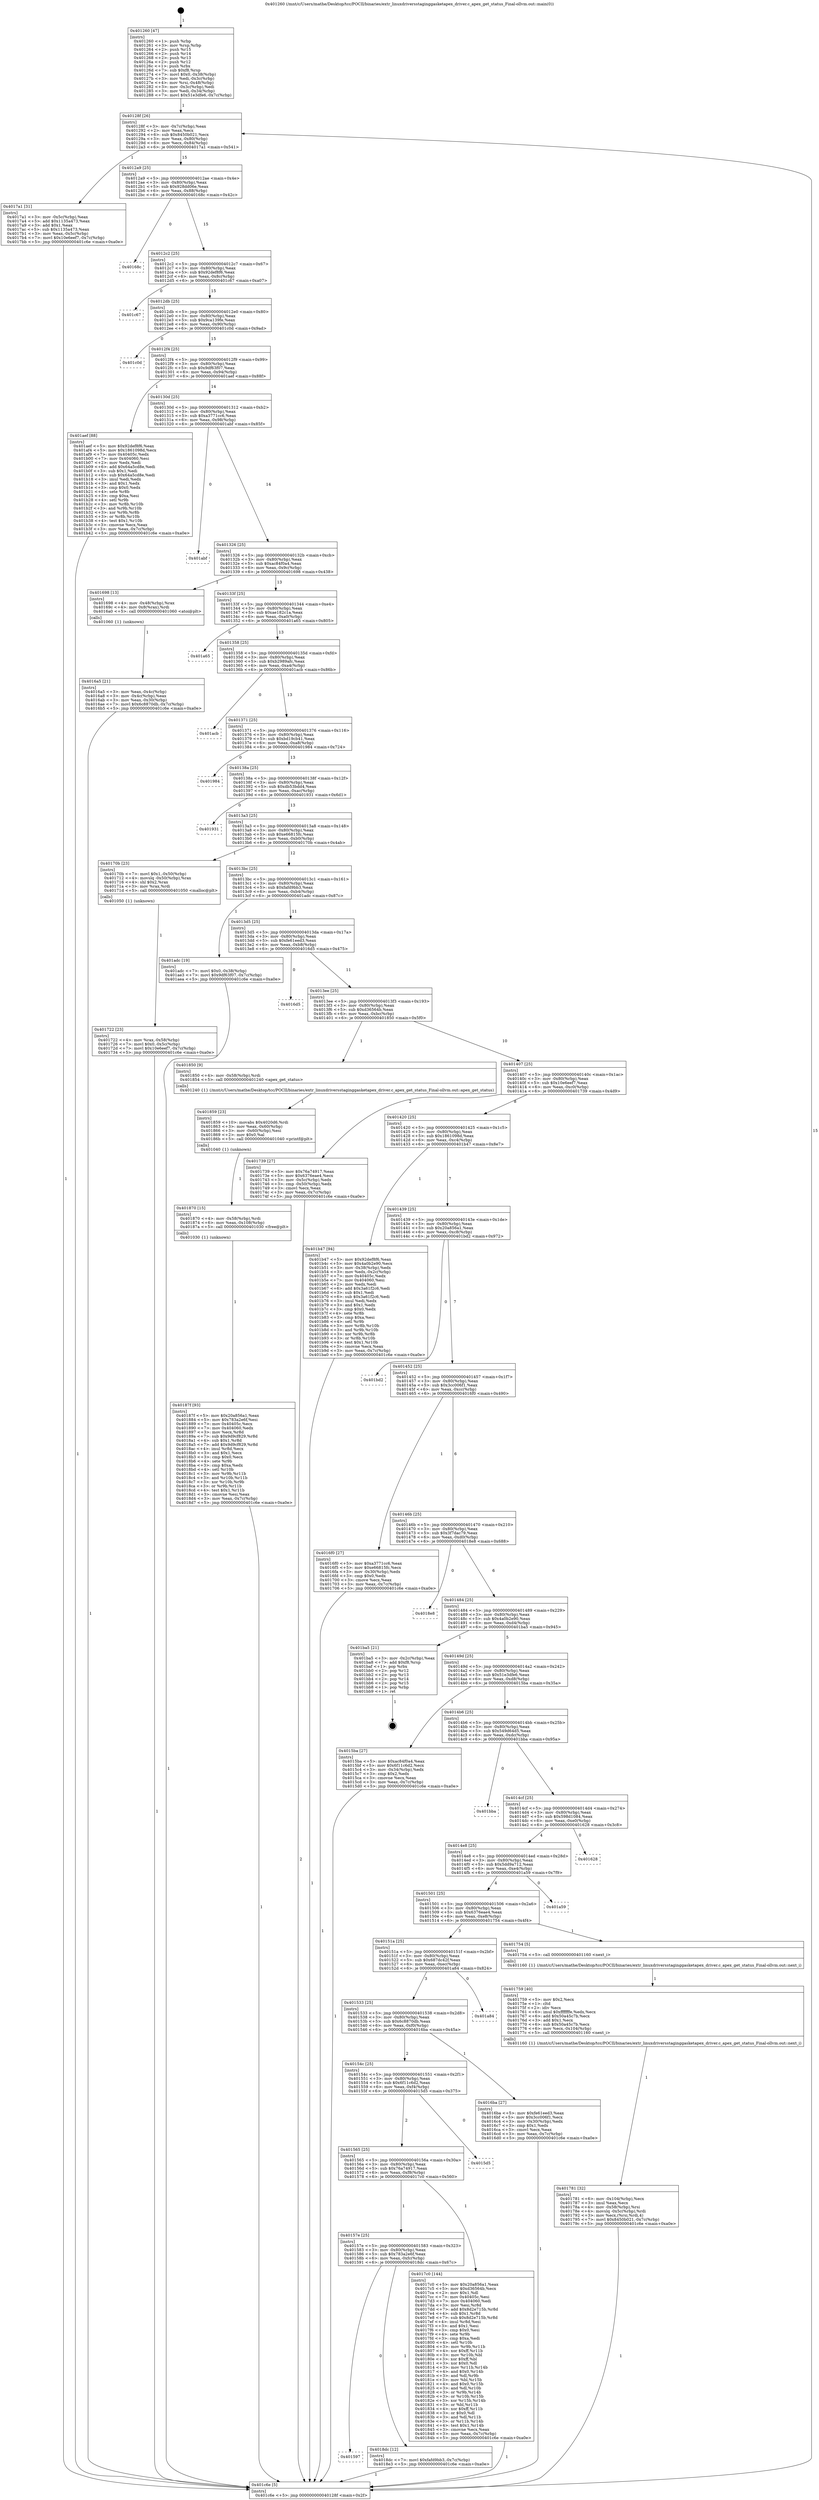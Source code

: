 digraph "0x401260" {
  label = "0x401260 (/mnt/c/Users/mathe/Desktop/tcc/POCII/binaries/extr_linuxdriversstaginggasketapex_driver.c_apex_get_status_Final-ollvm.out::main(0))"
  labelloc = "t"
  node[shape=record]

  Entry [label="",width=0.3,height=0.3,shape=circle,fillcolor=black,style=filled]
  "0x40128f" [label="{
     0x40128f [26]\l
     | [instrs]\l
     &nbsp;&nbsp;0x40128f \<+3\>: mov -0x7c(%rbp),%eax\l
     &nbsp;&nbsp;0x401292 \<+2\>: mov %eax,%ecx\l
     &nbsp;&nbsp;0x401294 \<+6\>: sub $0x8450b021,%ecx\l
     &nbsp;&nbsp;0x40129a \<+3\>: mov %eax,-0x80(%rbp)\l
     &nbsp;&nbsp;0x40129d \<+6\>: mov %ecx,-0x84(%rbp)\l
     &nbsp;&nbsp;0x4012a3 \<+6\>: je 00000000004017a1 \<main+0x541\>\l
  }"]
  "0x4017a1" [label="{
     0x4017a1 [31]\l
     | [instrs]\l
     &nbsp;&nbsp;0x4017a1 \<+3\>: mov -0x5c(%rbp),%eax\l
     &nbsp;&nbsp;0x4017a4 \<+5\>: add $0x1135a473,%eax\l
     &nbsp;&nbsp;0x4017a9 \<+3\>: add $0x1,%eax\l
     &nbsp;&nbsp;0x4017ac \<+5\>: sub $0x1135a473,%eax\l
     &nbsp;&nbsp;0x4017b1 \<+3\>: mov %eax,-0x5c(%rbp)\l
     &nbsp;&nbsp;0x4017b4 \<+7\>: movl $0x10e6eef7,-0x7c(%rbp)\l
     &nbsp;&nbsp;0x4017bb \<+5\>: jmp 0000000000401c6e \<main+0xa0e\>\l
  }"]
  "0x4012a9" [label="{
     0x4012a9 [25]\l
     | [instrs]\l
     &nbsp;&nbsp;0x4012a9 \<+5\>: jmp 00000000004012ae \<main+0x4e\>\l
     &nbsp;&nbsp;0x4012ae \<+3\>: mov -0x80(%rbp),%eax\l
     &nbsp;&nbsp;0x4012b1 \<+5\>: sub $0x928dd06e,%eax\l
     &nbsp;&nbsp;0x4012b6 \<+6\>: mov %eax,-0x88(%rbp)\l
     &nbsp;&nbsp;0x4012bc \<+6\>: je 000000000040168c \<main+0x42c\>\l
  }"]
  Exit [label="",width=0.3,height=0.3,shape=circle,fillcolor=black,style=filled,peripheries=2]
  "0x40168c" [label="{
     0x40168c\l
  }", style=dashed]
  "0x4012c2" [label="{
     0x4012c2 [25]\l
     | [instrs]\l
     &nbsp;&nbsp;0x4012c2 \<+5\>: jmp 00000000004012c7 \<main+0x67\>\l
     &nbsp;&nbsp;0x4012c7 \<+3\>: mov -0x80(%rbp),%eax\l
     &nbsp;&nbsp;0x4012ca \<+5\>: sub $0x92def8f6,%eax\l
     &nbsp;&nbsp;0x4012cf \<+6\>: mov %eax,-0x8c(%rbp)\l
     &nbsp;&nbsp;0x4012d5 \<+6\>: je 0000000000401c67 \<main+0xa07\>\l
  }"]
  "0x401597" [label="{
     0x401597\l
  }", style=dashed]
  "0x401c67" [label="{
     0x401c67\l
  }", style=dashed]
  "0x4012db" [label="{
     0x4012db [25]\l
     | [instrs]\l
     &nbsp;&nbsp;0x4012db \<+5\>: jmp 00000000004012e0 \<main+0x80\>\l
     &nbsp;&nbsp;0x4012e0 \<+3\>: mov -0x80(%rbp),%eax\l
     &nbsp;&nbsp;0x4012e3 \<+5\>: sub $0x9ca139fe,%eax\l
     &nbsp;&nbsp;0x4012e8 \<+6\>: mov %eax,-0x90(%rbp)\l
     &nbsp;&nbsp;0x4012ee \<+6\>: je 0000000000401c0d \<main+0x9ad\>\l
  }"]
  "0x4018dc" [label="{
     0x4018dc [12]\l
     | [instrs]\l
     &nbsp;&nbsp;0x4018dc \<+7\>: movl $0xfafd9bb3,-0x7c(%rbp)\l
     &nbsp;&nbsp;0x4018e3 \<+5\>: jmp 0000000000401c6e \<main+0xa0e\>\l
  }"]
  "0x401c0d" [label="{
     0x401c0d\l
  }", style=dashed]
  "0x4012f4" [label="{
     0x4012f4 [25]\l
     | [instrs]\l
     &nbsp;&nbsp;0x4012f4 \<+5\>: jmp 00000000004012f9 \<main+0x99\>\l
     &nbsp;&nbsp;0x4012f9 \<+3\>: mov -0x80(%rbp),%eax\l
     &nbsp;&nbsp;0x4012fc \<+5\>: sub $0x9df63f07,%eax\l
     &nbsp;&nbsp;0x401301 \<+6\>: mov %eax,-0x94(%rbp)\l
     &nbsp;&nbsp;0x401307 \<+6\>: je 0000000000401aef \<main+0x88f\>\l
  }"]
  "0x40187f" [label="{
     0x40187f [93]\l
     | [instrs]\l
     &nbsp;&nbsp;0x40187f \<+5\>: mov $0x20a856a1,%eax\l
     &nbsp;&nbsp;0x401884 \<+5\>: mov $0x783a2e6f,%esi\l
     &nbsp;&nbsp;0x401889 \<+7\>: mov 0x40405c,%ecx\l
     &nbsp;&nbsp;0x401890 \<+7\>: mov 0x404060,%edx\l
     &nbsp;&nbsp;0x401897 \<+3\>: mov %ecx,%r8d\l
     &nbsp;&nbsp;0x40189a \<+7\>: sub $0x9d9cf829,%r8d\l
     &nbsp;&nbsp;0x4018a1 \<+4\>: sub $0x1,%r8d\l
     &nbsp;&nbsp;0x4018a5 \<+7\>: add $0x9d9cf829,%r8d\l
     &nbsp;&nbsp;0x4018ac \<+4\>: imul %r8d,%ecx\l
     &nbsp;&nbsp;0x4018b0 \<+3\>: and $0x1,%ecx\l
     &nbsp;&nbsp;0x4018b3 \<+3\>: cmp $0x0,%ecx\l
     &nbsp;&nbsp;0x4018b6 \<+4\>: sete %r9b\l
     &nbsp;&nbsp;0x4018ba \<+3\>: cmp $0xa,%edx\l
     &nbsp;&nbsp;0x4018bd \<+4\>: setl %r10b\l
     &nbsp;&nbsp;0x4018c1 \<+3\>: mov %r9b,%r11b\l
     &nbsp;&nbsp;0x4018c4 \<+3\>: and %r10b,%r11b\l
     &nbsp;&nbsp;0x4018c7 \<+3\>: xor %r10b,%r9b\l
     &nbsp;&nbsp;0x4018ca \<+3\>: or %r9b,%r11b\l
     &nbsp;&nbsp;0x4018cd \<+4\>: test $0x1,%r11b\l
     &nbsp;&nbsp;0x4018d1 \<+3\>: cmovne %esi,%eax\l
     &nbsp;&nbsp;0x4018d4 \<+3\>: mov %eax,-0x7c(%rbp)\l
     &nbsp;&nbsp;0x4018d7 \<+5\>: jmp 0000000000401c6e \<main+0xa0e\>\l
  }"]
  "0x401aef" [label="{
     0x401aef [88]\l
     | [instrs]\l
     &nbsp;&nbsp;0x401aef \<+5\>: mov $0x92def8f6,%eax\l
     &nbsp;&nbsp;0x401af4 \<+5\>: mov $0x1861098d,%ecx\l
     &nbsp;&nbsp;0x401af9 \<+7\>: mov 0x40405c,%edx\l
     &nbsp;&nbsp;0x401b00 \<+7\>: mov 0x404060,%esi\l
     &nbsp;&nbsp;0x401b07 \<+2\>: mov %edx,%edi\l
     &nbsp;&nbsp;0x401b09 \<+6\>: add $0x64a5cd8e,%edi\l
     &nbsp;&nbsp;0x401b0f \<+3\>: sub $0x1,%edi\l
     &nbsp;&nbsp;0x401b12 \<+6\>: sub $0x64a5cd8e,%edi\l
     &nbsp;&nbsp;0x401b18 \<+3\>: imul %edi,%edx\l
     &nbsp;&nbsp;0x401b1b \<+3\>: and $0x1,%edx\l
     &nbsp;&nbsp;0x401b1e \<+3\>: cmp $0x0,%edx\l
     &nbsp;&nbsp;0x401b21 \<+4\>: sete %r8b\l
     &nbsp;&nbsp;0x401b25 \<+3\>: cmp $0xa,%esi\l
     &nbsp;&nbsp;0x401b28 \<+4\>: setl %r9b\l
     &nbsp;&nbsp;0x401b2c \<+3\>: mov %r8b,%r10b\l
     &nbsp;&nbsp;0x401b2f \<+3\>: and %r9b,%r10b\l
     &nbsp;&nbsp;0x401b32 \<+3\>: xor %r9b,%r8b\l
     &nbsp;&nbsp;0x401b35 \<+3\>: or %r8b,%r10b\l
     &nbsp;&nbsp;0x401b38 \<+4\>: test $0x1,%r10b\l
     &nbsp;&nbsp;0x401b3c \<+3\>: cmovne %ecx,%eax\l
     &nbsp;&nbsp;0x401b3f \<+3\>: mov %eax,-0x7c(%rbp)\l
     &nbsp;&nbsp;0x401b42 \<+5\>: jmp 0000000000401c6e \<main+0xa0e\>\l
  }"]
  "0x40130d" [label="{
     0x40130d [25]\l
     | [instrs]\l
     &nbsp;&nbsp;0x40130d \<+5\>: jmp 0000000000401312 \<main+0xb2\>\l
     &nbsp;&nbsp;0x401312 \<+3\>: mov -0x80(%rbp),%eax\l
     &nbsp;&nbsp;0x401315 \<+5\>: sub $0xa3771cc6,%eax\l
     &nbsp;&nbsp;0x40131a \<+6\>: mov %eax,-0x98(%rbp)\l
     &nbsp;&nbsp;0x401320 \<+6\>: je 0000000000401abf \<main+0x85f\>\l
  }"]
  "0x401870" [label="{
     0x401870 [15]\l
     | [instrs]\l
     &nbsp;&nbsp;0x401870 \<+4\>: mov -0x58(%rbp),%rdi\l
     &nbsp;&nbsp;0x401874 \<+6\>: mov %eax,-0x108(%rbp)\l
     &nbsp;&nbsp;0x40187a \<+5\>: call 0000000000401030 \<free@plt\>\l
     | [calls]\l
     &nbsp;&nbsp;0x401030 \{1\} (unknown)\l
  }"]
  "0x401abf" [label="{
     0x401abf\l
  }", style=dashed]
  "0x401326" [label="{
     0x401326 [25]\l
     | [instrs]\l
     &nbsp;&nbsp;0x401326 \<+5\>: jmp 000000000040132b \<main+0xcb\>\l
     &nbsp;&nbsp;0x40132b \<+3\>: mov -0x80(%rbp),%eax\l
     &nbsp;&nbsp;0x40132e \<+5\>: sub $0xac84f0a4,%eax\l
     &nbsp;&nbsp;0x401333 \<+6\>: mov %eax,-0x9c(%rbp)\l
     &nbsp;&nbsp;0x401339 \<+6\>: je 0000000000401698 \<main+0x438\>\l
  }"]
  "0x401859" [label="{
     0x401859 [23]\l
     | [instrs]\l
     &nbsp;&nbsp;0x401859 \<+10\>: movabs $0x4020d6,%rdi\l
     &nbsp;&nbsp;0x401863 \<+3\>: mov %eax,-0x60(%rbp)\l
     &nbsp;&nbsp;0x401866 \<+3\>: mov -0x60(%rbp),%esi\l
     &nbsp;&nbsp;0x401869 \<+2\>: mov $0x0,%al\l
     &nbsp;&nbsp;0x40186b \<+5\>: call 0000000000401040 \<printf@plt\>\l
     | [calls]\l
     &nbsp;&nbsp;0x401040 \{1\} (unknown)\l
  }"]
  "0x401698" [label="{
     0x401698 [13]\l
     | [instrs]\l
     &nbsp;&nbsp;0x401698 \<+4\>: mov -0x48(%rbp),%rax\l
     &nbsp;&nbsp;0x40169c \<+4\>: mov 0x8(%rax),%rdi\l
     &nbsp;&nbsp;0x4016a0 \<+5\>: call 0000000000401060 \<atoi@plt\>\l
     | [calls]\l
     &nbsp;&nbsp;0x401060 \{1\} (unknown)\l
  }"]
  "0x40133f" [label="{
     0x40133f [25]\l
     | [instrs]\l
     &nbsp;&nbsp;0x40133f \<+5\>: jmp 0000000000401344 \<main+0xe4\>\l
     &nbsp;&nbsp;0x401344 \<+3\>: mov -0x80(%rbp),%eax\l
     &nbsp;&nbsp;0x401347 \<+5\>: sub $0xae182c1a,%eax\l
     &nbsp;&nbsp;0x40134c \<+6\>: mov %eax,-0xa0(%rbp)\l
     &nbsp;&nbsp;0x401352 \<+6\>: je 0000000000401a65 \<main+0x805\>\l
  }"]
  "0x40157e" [label="{
     0x40157e [25]\l
     | [instrs]\l
     &nbsp;&nbsp;0x40157e \<+5\>: jmp 0000000000401583 \<main+0x323\>\l
     &nbsp;&nbsp;0x401583 \<+3\>: mov -0x80(%rbp),%eax\l
     &nbsp;&nbsp;0x401586 \<+5\>: sub $0x783a2e6f,%eax\l
     &nbsp;&nbsp;0x40158b \<+6\>: mov %eax,-0xfc(%rbp)\l
     &nbsp;&nbsp;0x401591 \<+6\>: je 00000000004018dc \<main+0x67c\>\l
  }"]
  "0x401a65" [label="{
     0x401a65\l
  }", style=dashed]
  "0x401358" [label="{
     0x401358 [25]\l
     | [instrs]\l
     &nbsp;&nbsp;0x401358 \<+5\>: jmp 000000000040135d \<main+0xfd\>\l
     &nbsp;&nbsp;0x40135d \<+3\>: mov -0x80(%rbp),%eax\l
     &nbsp;&nbsp;0x401360 \<+5\>: sub $0xb2989afc,%eax\l
     &nbsp;&nbsp;0x401365 \<+6\>: mov %eax,-0xa4(%rbp)\l
     &nbsp;&nbsp;0x40136b \<+6\>: je 0000000000401acb \<main+0x86b\>\l
  }"]
  "0x4017c0" [label="{
     0x4017c0 [144]\l
     | [instrs]\l
     &nbsp;&nbsp;0x4017c0 \<+5\>: mov $0x20a856a1,%eax\l
     &nbsp;&nbsp;0x4017c5 \<+5\>: mov $0xd36564b,%ecx\l
     &nbsp;&nbsp;0x4017ca \<+2\>: mov $0x1,%dl\l
     &nbsp;&nbsp;0x4017cc \<+7\>: mov 0x40405c,%esi\l
     &nbsp;&nbsp;0x4017d3 \<+7\>: mov 0x404060,%edi\l
     &nbsp;&nbsp;0x4017da \<+3\>: mov %esi,%r8d\l
     &nbsp;&nbsp;0x4017dd \<+7\>: add $0x8d2e715b,%r8d\l
     &nbsp;&nbsp;0x4017e4 \<+4\>: sub $0x1,%r8d\l
     &nbsp;&nbsp;0x4017e8 \<+7\>: sub $0x8d2e715b,%r8d\l
     &nbsp;&nbsp;0x4017ef \<+4\>: imul %r8d,%esi\l
     &nbsp;&nbsp;0x4017f3 \<+3\>: and $0x1,%esi\l
     &nbsp;&nbsp;0x4017f6 \<+3\>: cmp $0x0,%esi\l
     &nbsp;&nbsp;0x4017f9 \<+4\>: sete %r9b\l
     &nbsp;&nbsp;0x4017fd \<+3\>: cmp $0xa,%edi\l
     &nbsp;&nbsp;0x401800 \<+4\>: setl %r10b\l
     &nbsp;&nbsp;0x401804 \<+3\>: mov %r9b,%r11b\l
     &nbsp;&nbsp;0x401807 \<+4\>: xor $0xff,%r11b\l
     &nbsp;&nbsp;0x40180b \<+3\>: mov %r10b,%bl\l
     &nbsp;&nbsp;0x40180e \<+3\>: xor $0xff,%bl\l
     &nbsp;&nbsp;0x401811 \<+3\>: xor $0x0,%dl\l
     &nbsp;&nbsp;0x401814 \<+3\>: mov %r11b,%r14b\l
     &nbsp;&nbsp;0x401817 \<+4\>: and $0x0,%r14b\l
     &nbsp;&nbsp;0x40181b \<+3\>: and %dl,%r9b\l
     &nbsp;&nbsp;0x40181e \<+3\>: mov %bl,%r15b\l
     &nbsp;&nbsp;0x401821 \<+4\>: and $0x0,%r15b\l
     &nbsp;&nbsp;0x401825 \<+3\>: and %dl,%r10b\l
     &nbsp;&nbsp;0x401828 \<+3\>: or %r9b,%r14b\l
     &nbsp;&nbsp;0x40182b \<+3\>: or %r10b,%r15b\l
     &nbsp;&nbsp;0x40182e \<+3\>: xor %r15b,%r14b\l
     &nbsp;&nbsp;0x401831 \<+3\>: or %bl,%r11b\l
     &nbsp;&nbsp;0x401834 \<+4\>: xor $0xff,%r11b\l
     &nbsp;&nbsp;0x401838 \<+3\>: or $0x0,%dl\l
     &nbsp;&nbsp;0x40183b \<+3\>: and %dl,%r11b\l
     &nbsp;&nbsp;0x40183e \<+3\>: or %r11b,%r14b\l
     &nbsp;&nbsp;0x401841 \<+4\>: test $0x1,%r14b\l
     &nbsp;&nbsp;0x401845 \<+3\>: cmovne %ecx,%eax\l
     &nbsp;&nbsp;0x401848 \<+3\>: mov %eax,-0x7c(%rbp)\l
     &nbsp;&nbsp;0x40184b \<+5\>: jmp 0000000000401c6e \<main+0xa0e\>\l
  }"]
  "0x401acb" [label="{
     0x401acb\l
  }", style=dashed]
  "0x401371" [label="{
     0x401371 [25]\l
     | [instrs]\l
     &nbsp;&nbsp;0x401371 \<+5\>: jmp 0000000000401376 \<main+0x116\>\l
     &nbsp;&nbsp;0x401376 \<+3\>: mov -0x80(%rbp),%eax\l
     &nbsp;&nbsp;0x401379 \<+5\>: sub $0xbd19cb41,%eax\l
     &nbsp;&nbsp;0x40137e \<+6\>: mov %eax,-0xa8(%rbp)\l
     &nbsp;&nbsp;0x401384 \<+6\>: je 0000000000401984 \<main+0x724\>\l
  }"]
  "0x401565" [label="{
     0x401565 [25]\l
     | [instrs]\l
     &nbsp;&nbsp;0x401565 \<+5\>: jmp 000000000040156a \<main+0x30a\>\l
     &nbsp;&nbsp;0x40156a \<+3\>: mov -0x80(%rbp),%eax\l
     &nbsp;&nbsp;0x40156d \<+5\>: sub $0x76a74917,%eax\l
     &nbsp;&nbsp;0x401572 \<+6\>: mov %eax,-0xf8(%rbp)\l
     &nbsp;&nbsp;0x401578 \<+6\>: je 00000000004017c0 \<main+0x560\>\l
  }"]
  "0x401984" [label="{
     0x401984\l
  }", style=dashed]
  "0x40138a" [label="{
     0x40138a [25]\l
     | [instrs]\l
     &nbsp;&nbsp;0x40138a \<+5\>: jmp 000000000040138f \<main+0x12f\>\l
     &nbsp;&nbsp;0x40138f \<+3\>: mov -0x80(%rbp),%eax\l
     &nbsp;&nbsp;0x401392 \<+5\>: sub $0xdb53bdd4,%eax\l
     &nbsp;&nbsp;0x401397 \<+6\>: mov %eax,-0xac(%rbp)\l
     &nbsp;&nbsp;0x40139d \<+6\>: je 0000000000401931 \<main+0x6d1\>\l
  }"]
  "0x4015d5" [label="{
     0x4015d5\l
  }", style=dashed]
  "0x401931" [label="{
     0x401931\l
  }", style=dashed]
  "0x4013a3" [label="{
     0x4013a3 [25]\l
     | [instrs]\l
     &nbsp;&nbsp;0x4013a3 \<+5\>: jmp 00000000004013a8 \<main+0x148\>\l
     &nbsp;&nbsp;0x4013a8 \<+3\>: mov -0x80(%rbp),%eax\l
     &nbsp;&nbsp;0x4013ab \<+5\>: sub $0xe66815fc,%eax\l
     &nbsp;&nbsp;0x4013b0 \<+6\>: mov %eax,-0xb0(%rbp)\l
     &nbsp;&nbsp;0x4013b6 \<+6\>: je 000000000040170b \<main+0x4ab\>\l
  }"]
  "0x401781" [label="{
     0x401781 [32]\l
     | [instrs]\l
     &nbsp;&nbsp;0x401781 \<+6\>: mov -0x104(%rbp),%ecx\l
     &nbsp;&nbsp;0x401787 \<+3\>: imul %eax,%ecx\l
     &nbsp;&nbsp;0x40178a \<+4\>: mov -0x58(%rbp),%rsi\l
     &nbsp;&nbsp;0x40178e \<+4\>: movslq -0x5c(%rbp),%rdi\l
     &nbsp;&nbsp;0x401792 \<+3\>: mov %ecx,(%rsi,%rdi,4)\l
     &nbsp;&nbsp;0x401795 \<+7\>: movl $0x8450b021,-0x7c(%rbp)\l
     &nbsp;&nbsp;0x40179c \<+5\>: jmp 0000000000401c6e \<main+0xa0e\>\l
  }"]
  "0x40170b" [label="{
     0x40170b [23]\l
     | [instrs]\l
     &nbsp;&nbsp;0x40170b \<+7\>: movl $0x1,-0x50(%rbp)\l
     &nbsp;&nbsp;0x401712 \<+4\>: movslq -0x50(%rbp),%rax\l
     &nbsp;&nbsp;0x401716 \<+4\>: shl $0x2,%rax\l
     &nbsp;&nbsp;0x40171a \<+3\>: mov %rax,%rdi\l
     &nbsp;&nbsp;0x40171d \<+5\>: call 0000000000401050 \<malloc@plt\>\l
     | [calls]\l
     &nbsp;&nbsp;0x401050 \{1\} (unknown)\l
  }"]
  "0x4013bc" [label="{
     0x4013bc [25]\l
     | [instrs]\l
     &nbsp;&nbsp;0x4013bc \<+5\>: jmp 00000000004013c1 \<main+0x161\>\l
     &nbsp;&nbsp;0x4013c1 \<+3\>: mov -0x80(%rbp),%eax\l
     &nbsp;&nbsp;0x4013c4 \<+5\>: sub $0xfafd9bb3,%eax\l
     &nbsp;&nbsp;0x4013c9 \<+6\>: mov %eax,-0xb4(%rbp)\l
     &nbsp;&nbsp;0x4013cf \<+6\>: je 0000000000401adc \<main+0x87c\>\l
  }"]
  "0x401759" [label="{
     0x401759 [40]\l
     | [instrs]\l
     &nbsp;&nbsp;0x401759 \<+5\>: mov $0x2,%ecx\l
     &nbsp;&nbsp;0x40175e \<+1\>: cltd\l
     &nbsp;&nbsp;0x40175f \<+2\>: idiv %ecx\l
     &nbsp;&nbsp;0x401761 \<+6\>: imul $0xfffffffe,%edx,%ecx\l
     &nbsp;&nbsp;0x401767 \<+6\>: add $0x50a45c7b,%ecx\l
     &nbsp;&nbsp;0x40176d \<+3\>: add $0x1,%ecx\l
     &nbsp;&nbsp;0x401770 \<+6\>: sub $0x50a45c7b,%ecx\l
     &nbsp;&nbsp;0x401776 \<+6\>: mov %ecx,-0x104(%rbp)\l
     &nbsp;&nbsp;0x40177c \<+5\>: call 0000000000401160 \<next_i\>\l
     | [calls]\l
     &nbsp;&nbsp;0x401160 \{1\} (/mnt/c/Users/mathe/Desktop/tcc/POCII/binaries/extr_linuxdriversstaginggasketapex_driver.c_apex_get_status_Final-ollvm.out::next_i)\l
  }"]
  "0x401adc" [label="{
     0x401adc [19]\l
     | [instrs]\l
     &nbsp;&nbsp;0x401adc \<+7\>: movl $0x0,-0x38(%rbp)\l
     &nbsp;&nbsp;0x401ae3 \<+7\>: movl $0x9df63f07,-0x7c(%rbp)\l
     &nbsp;&nbsp;0x401aea \<+5\>: jmp 0000000000401c6e \<main+0xa0e\>\l
  }"]
  "0x4013d5" [label="{
     0x4013d5 [25]\l
     | [instrs]\l
     &nbsp;&nbsp;0x4013d5 \<+5\>: jmp 00000000004013da \<main+0x17a\>\l
     &nbsp;&nbsp;0x4013da \<+3\>: mov -0x80(%rbp),%eax\l
     &nbsp;&nbsp;0x4013dd \<+5\>: sub $0xfe61eed3,%eax\l
     &nbsp;&nbsp;0x4013e2 \<+6\>: mov %eax,-0xb8(%rbp)\l
     &nbsp;&nbsp;0x4013e8 \<+6\>: je 00000000004016d5 \<main+0x475\>\l
  }"]
  "0x401722" [label="{
     0x401722 [23]\l
     | [instrs]\l
     &nbsp;&nbsp;0x401722 \<+4\>: mov %rax,-0x58(%rbp)\l
     &nbsp;&nbsp;0x401726 \<+7\>: movl $0x0,-0x5c(%rbp)\l
     &nbsp;&nbsp;0x40172d \<+7\>: movl $0x10e6eef7,-0x7c(%rbp)\l
     &nbsp;&nbsp;0x401734 \<+5\>: jmp 0000000000401c6e \<main+0xa0e\>\l
  }"]
  "0x4016d5" [label="{
     0x4016d5\l
  }", style=dashed]
  "0x4013ee" [label="{
     0x4013ee [25]\l
     | [instrs]\l
     &nbsp;&nbsp;0x4013ee \<+5\>: jmp 00000000004013f3 \<main+0x193\>\l
     &nbsp;&nbsp;0x4013f3 \<+3\>: mov -0x80(%rbp),%eax\l
     &nbsp;&nbsp;0x4013f6 \<+5\>: sub $0xd36564b,%eax\l
     &nbsp;&nbsp;0x4013fb \<+6\>: mov %eax,-0xbc(%rbp)\l
     &nbsp;&nbsp;0x401401 \<+6\>: je 0000000000401850 \<main+0x5f0\>\l
  }"]
  "0x40154c" [label="{
     0x40154c [25]\l
     | [instrs]\l
     &nbsp;&nbsp;0x40154c \<+5\>: jmp 0000000000401551 \<main+0x2f1\>\l
     &nbsp;&nbsp;0x401551 \<+3\>: mov -0x80(%rbp),%eax\l
     &nbsp;&nbsp;0x401554 \<+5\>: sub $0x6f11c6d2,%eax\l
     &nbsp;&nbsp;0x401559 \<+6\>: mov %eax,-0xf4(%rbp)\l
     &nbsp;&nbsp;0x40155f \<+6\>: je 00000000004015d5 \<main+0x375\>\l
  }"]
  "0x401850" [label="{
     0x401850 [9]\l
     | [instrs]\l
     &nbsp;&nbsp;0x401850 \<+4\>: mov -0x58(%rbp),%rdi\l
     &nbsp;&nbsp;0x401854 \<+5\>: call 0000000000401240 \<apex_get_status\>\l
     | [calls]\l
     &nbsp;&nbsp;0x401240 \{1\} (/mnt/c/Users/mathe/Desktop/tcc/POCII/binaries/extr_linuxdriversstaginggasketapex_driver.c_apex_get_status_Final-ollvm.out::apex_get_status)\l
  }"]
  "0x401407" [label="{
     0x401407 [25]\l
     | [instrs]\l
     &nbsp;&nbsp;0x401407 \<+5\>: jmp 000000000040140c \<main+0x1ac\>\l
     &nbsp;&nbsp;0x40140c \<+3\>: mov -0x80(%rbp),%eax\l
     &nbsp;&nbsp;0x40140f \<+5\>: sub $0x10e6eef7,%eax\l
     &nbsp;&nbsp;0x401414 \<+6\>: mov %eax,-0xc0(%rbp)\l
     &nbsp;&nbsp;0x40141a \<+6\>: je 0000000000401739 \<main+0x4d9\>\l
  }"]
  "0x4016ba" [label="{
     0x4016ba [27]\l
     | [instrs]\l
     &nbsp;&nbsp;0x4016ba \<+5\>: mov $0xfe61eed3,%eax\l
     &nbsp;&nbsp;0x4016bf \<+5\>: mov $0x3cc006f1,%ecx\l
     &nbsp;&nbsp;0x4016c4 \<+3\>: mov -0x30(%rbp),%edx\l
     &nbsp;&nbsp;0x4016c7 \<+3\>: cmp $0x1,%edx\l
     &nbsp;&nbsp;0x4016ca \<+3\>: cmovl %ecx,%eax\l
     &nbsp;&nbsp;0x4016cd \<+3\>: mov %eax,-0x7c(%rbp)\l
     &nbsp;&nbsp;0x4016d0 \<+5\>: jmp 0000000000401c6e \<main+0xa0e\>\l
  }"]
  "0x401739" [label="{
     0x401739 [27]\l
     | [instrs]\l
     &nbsp;&nbsp;0x401739 \<+5\>: mov $0x76a74917,%eax\l
     &nbsp;&nbsp;0x40173e \<+5\>: mov $0x6376eae4,%ecx\l
     &nbsp;&nbsp;0x401743 \<+3\>: mov -0x5c(%rbp),%edx\l
     &nbsp;&nbsp;0x401746 \<+3\>: cmp -0x50(%rbp),%edx\l
     &nbsp;&nbsp;0x401749 \<+3\>: cmovl %ecx,%eax\l
     &nbsp;&nbsp;0x40174c \<+3\>: mov %eax,-0x7c(%rbp)\l
     &nbsp;&nbsp;0x40174f \<+5\>: jmp 0000000000401c6e \<main+0xa0e\>\l
  }"]
  "0x401420" [label="{
     0x401420 [25]\l
     | [instrs]\l
     &nbsp;&nbsp;0x401420 \<+5\>: jmp 0000000000401425 \<main+0x1c5\>\l
     &nbsp;&nbsp;0x401425 \<+3\>: mov -0x80(%rbp),%eax\l
     &nbsp;&nbsp;0x401428 \<+5\>: sub $0x1861098d,%eax\l
     &nbsp;&nbsp;0x40142d \<+6\>: mov %eax,-0xc4(%rbp)\l
     &nbsp;&nbsp;0x401433 \<+6\>: je 0000000000401b47 \<main+0x8e7\>\l
  }"]
  "0x401533" [label="{
     0x401533 [25]\l
     | [instrs]\l
     &nbsp;&nbsp;0x401533 \<+5\>: jmp 0000000000401538 \<main+0x2d8\>\l
     &nbsp;&nbsp;0x401538 \<+3\>: mov -0x80(%rbp),%eax\l
     &nbsp;&nbsp;0x40153b \<+5\>: sub $0x6c8870db,%eax\l
     &nbsp;&nbsp;0x401540 \<+6\>: mov %eax,-0xf0(%rbp)\l
     &nbsp;&nbsp;0x401546 \<+6\>: je 00000000004016ba \<main+0x45a\>\l
  }"]
  "0x401b47" [label="{
     0x401b47 [94]\l
     | [instrs]\l
     &nbsp;&nbsp;0x401b47 \<+5\>: mov $0x92def8f6,%eax\l
     &nbsp;&nbsp;0x401b4c \<+5\>: mov $0x4a0b2e90,%ecx\l
     &nbsp;&nbsp;0x401b51 \<+3\>: mov -0x38(%rbp),%edx\l
     &nbsp;&nbsp;0x401b54 \<+3\>: mov %edx,-0x2c(%rbp)\l
     &nbsp;&nbsp;0x401b57 \<+7\>: mov 0x40405c,%edx\l
     &nbsp;&nbsp;0x401b5e \<+7\>: mov 0x404060,%esi\l
     &nbsp;&nbsp;0x401b65 \<+2\>: mov %edx,%edi\l
     &nbsp;&nbsp;0x401b67 \<+6\>: add $0x3a61f2c6,%edi\l
     &nbsp;&nbsp;0x401b6d \<+3\>: sub $0x1,%edi\l
     &nbsp;&nbsp;0x401b70 \<+6\>: sub $0x3a61f2c6,%edi\l
     &nbsp;&nbsp;0x401b76 \<+3\>: imul %edi,%edx\l
     &nbsp;&nbsp;0x401b79 \<+3\>: and $0x1,%edx\l
     &nbsp;&nbsp;0x401b7c \<+3\>: cmp $0x0,%edx\l
     &nbsp;&nbsp;0x401b7f \<+4\>: sete %r8b\l
     &nbsp;&nbsp;0x401b83 \<+3\>: cmp $0xa,%esi\l
     &nbsp;&nbsp;0x401b86 \<+4\>: setl %r9b\l
     &nbsp;&nbsp;0x401b8a \<+3\>: mov %r8b,%r10b\l
     &nbsp;&nbsp;0x401b8d \<+3\>: and %r9b,%r10b\l
     &nbsp;&nbsp;0x401b90 \<+3\>: xor %r9b,%r8b\l
     &nbsp;&nbsp;0x401b93 \<+3\>: or %r8b,%r10b\l
     &nbsp;&nbsp;0x401b96 \<+4\>: test $0x1,%r10b\l
     &nbsp;&nbsp;0x401b9a \<+3\>: cmovne %ecx,%eax\l
     &nbsp;&nbsp;0x401b9d \<+3\>: mov %eax,-0x7c(%rbp)\l
     &nbsp;&nbsp;0x401ba0 \<+5\>: jmp 0000000000401c6e \<main+0xa0e\>\l
  }"]
  "0x401439" [label="{
     0x401439 [25]\l
     | [instrs]\l
     &nbsp;&nbsp;0x401439 \<+5\>: jmp 000000000040143e \<main+0x1de\>\l
     &nbsp;&nbsp;0x40143e \<+3\>: mov -0x80(%rbp),%eax\l
     &nbsp;&nbsp;0x401441 \<+5\>: sub $0x20a856a1,%eax\l
     &nbsp;&nbsp;0x401446 \<+6\>: mov %eax,-0xc8(%rbp)\l
     &nbsp;&nbsp;0x40144c \<+6\>: je 0000000000401bd2 \<main+0x972\>\l
  }"]
  "0x401a84" [label="{
     0x401a84\l
  }", style=dashed]
  "0x401bd2" [label="{
     0x401bd2\l
  }", style=dashed]
  "0x401452" [label="{
     0x401452 [25]\l
     | [instrs]\l
     &nbsp;&nbsp;0x401452 \<+5\>: jmp 0000000000401457 \<main+0x1f7\>\l
     &nbsp;&nbsp;0x401457 \<+3\>: mov -0x80(%rbp),%eax\l
     &nbsp;&nbsp;0x40145a \<+5\>: sub $0x3cc006f1,%eax\l
     &nbsp;&nbsp;0x40145f \<+6\>: mov %eax,-0xcc(%rbp)\l
     &nbsp;&nbsp;0x401465 \<+6\>: je 00000000004016f0 \<main+0x490\>\l
  }"]
  "0x40151a" [label="{
     0x40151a [25]\l
     | [instrs]\l
     &nbsp;&nbsp;0x40151a \<+5\>: jmp 000000000040151f \<main+0x2bf\>\l
     &nbsp;&nbsp;0x40151f \<+3\>: mov -0x80(%rbp),%eax\l
     &nbsp;&nbsp;0x401522 \<+5\>: sub $0x687dc42f,%eax\l
     &nbsp;&nbsp;0x401527 \<+6\>: mov %eax,-0xec(%rbp)\l
     &nbsp;&nbsp;0x40152d \<+6\>: je 0000000000401a84 \<main+0x824\>\l
  }"]
  "0x4016f0" [label="{
     0x4016f0 [27]\l
     | [instrs]\l
     &nbsp;&nbsp;0x4016f0 \<+5\>: mov $0xa3771cc6,%eax\l
     &nbsp;&nbsp;0x4016f5 \<+5\>: mov $0xe66815fc,%ecx\l
     &nbsp;&nbsp;0x4016fa \<+3\>: mov -0x30(%rbp),%edx\l
     &nbsp;&nbsp;0x4016fd \<+3\>: cmp $0x0,%edx\l
     &nbsp;&nbsp;0x401700 \<+3\>: cmove %ecx,%eax\l
     &nbsp;&nbsp;0x401703 \<+3\>: mov %eax,-0x7c(%rbp)\l
     &nbsp;&nbsp;0x401706 \<+5\>: jmp 0000000000401c6e \<main+0xa0e\>\l
  }"]
  "0x40146b" [label="{
     0x40146b [25]\l
     | [instrs]\l
     &nbsp;&nbsp;0x40146b \<+5\>: jmp 0000000000401470 \<main+0x210\>\l
     &nbsp;&nbsp;0x401470 \<+3\>: mov -0x80(%rbp),%eax\l
     &nbsp;&nbsp;0x401473 \<+5\>: sub $0x3f7dac79,%eax\l
     &nbsp;&nbsp;0x401478 \<+6\>: mov %eax,-0xd0(%rbp)\l
     &nbsp;&nbsp;0x40147e \<+6\>: je 00000000004018e8 \<main+0x688\>\l
  }"]
  "0x401754" [label="{
     0x401754 [5]\l
     | [instrs]\l
     &nbsp;&nbsp;0x401754 \<+5\>: call 0000000000401160 \<next_i\>\l
     | [calls]\l
     &nbsp;&nbsp;0x401160 \{1\} (/mnt/c/Users/mathe/Desktop/tcc/POCII/binaries/extr_linuxdriversstaginggasketapex_driver.c_apex_get_status_Final-ollvm.out::next_i)\l
  }"]
  "0x4018e8" [label="{
     0x4018e8\l
  }", style=dashed]
  "0x401484" [label="{
     0x401484 [25]\l
     | [instrs]\l
     &nbsp;&nbsp;0x401484 \<+5\>: jmp 0000000000401489 \<main+0x229\>\l
     &nbsp;&nbsp;0x401489 \<+3\>: mov -0x80(%rbp),%eax\l
     &nbsp;&nbsp;0x40148c \<+5\>: sub $0x4a0b2e90,%eax\l
     &nbsp;&nbsp;0x401491 \<+6\>: mov %eax,-0xd4(%rbp)\l
     &nbsp;&nbsp;0x401497 \<+6\>: je 0000000000401ba5 \<main+0x945\>\l
  }"]
  "0x401501" [label="{
     0x401501 [25]\l
     | [instrs]\l
     &nbsp;&nbsp;0x401501 \<+5\>: jmp 0000000000401506 \<main+0x2a6\>\l
     &nbsp;&nbsp;0x401506 \<+3\>: mov -0x80(%rbp),%eax\l
     &nbsp;&nbsp;0x401509 \<+5\>: sub $0x6376eae4,%eax\l
     &nbsp;&nbsp;0x40150e \<+6\>: mov %eax,-0xe8(%rbp)\l
     &nbsp;&nbsp;0x401514 \<+6\>: je 0000000000401754 \<main+0x4f4\>\l
  }"]
  "0x401ba5" [label="{
     0x401ba5 [21]\l
     | [instrs]\l
     &nbsp;&nbsp;0x401ba5 \<+3\>: mov -0x2c(%rbp),%eax\l
     &nbsp;&nbsp;0x401ba8 \<+7\>: add $0xf8,%rsp\l
     &nbsp;&nbsp;0x401baf \<+1\>: pop %rbx\l
     &nbsp;&nbsp;0x401bb0 \<+2\>: pop %r12\l
     &nbsp;&nbsp;0x401bb2 \<+2\>: pop %r13\l
     &nbsp;&nbsp;0x401bb4 \<+2\>: pop %r14\l
     &nbsp;&nbsp;0x401bb6 \<+2\>: pop %r15\l
     &nbsp;&nbsp;0x401bb8 \<+1\>: pop %rbp\l
     &nbsp;&nbsp;0x401bb9 \<+1\>: ret\l
  }"]
  "0x40149d" [label="{
     0x40149d [25]\l
     | [instrs]\l
     &nbsp;&nbsp;0x40149d \<+5\>: jmp 00000000004014a2 \<main+0x242\>\l
     &nbsp;&nbsp;0x4014a2 \<+3\>: mov -0x80(%rbp),%eax\l
     &nbsp;&nbsp;0x4014a5 \<+5\>: sub $0x51e3dfe6,%eax\l
     &nbsp;&nbsp;0x4014aa \<+6\>: mov %eax,-0xd8(%rbp)\l
     &nbsp;&nbsp;0x4014b0 \<+6\>: je 00000000004015ba \<main+0x35a\>\l
  }"]
  "0x401a59" [label="{
     0x401a59\l
  }", style=dashed]
  "0x4015ba" [label="{
     0x4015ba [27]\l
     | [instrs]\l
     &nbsp;&nbsp;0x4015ba \<+5\>: mov $0xac84f0a4,%eax\l
     &nbsp;&nbsp;0x4015bf \<+5\>: mov $0x6f11c6d2,%ecx\l
     &nbsp;&nbsp;0x4015c4 \<+3\>: mov -0x34(%rbp),%edx\l
     &nbsp;&nbsp;0x4015c7 \<+3\>: cmp $0x2,%edx\l
     &nbsp;&nbsp;0x4015ca \<+3\>: cmovne %ecx,%eax\l
     &nbsp;&nbsp;0x4015cd \<+3\>: mov %eax,-0x7c(%rbp)\l
     &nbsp;&nbsp;0x4015d0 \<+5\>: jmp 0000000000401c6e \<main+0xa0e\>\l
  }"]
  "0x4014b6" [label="{
     0x4014b6 [25]\l
     | [instrs]\l
     &nbsp;&nbsp;0x4014b6 \<+5\>: jmp 00000000004014bb \<main+0x25b\>\l
     &nbsp;&nbsp;0x4014bb \<+3\>: mov -0x80(%rbp),%eax\l
     &nbsp;&nbsp;0x4014be \<+5\>: sub $0x549d64d5,%eax\l
     &nbsp;&nbsp;0x4014c3 \<+6\>: mov %eax,-0xdc(%rbp)\l
     &nbsp;&nbsp;0x4014c9 \<+6\>: je 0000000000401bba \<main+0x95a\>\l
  }"]
  "0x401c6e" [label="{
     0x401c6e [5]\l
     | [instrs]\l
     &nbsp;&nbsp;0x401c6e \<+5\>: jmp 000000000040128f \<main+0x2f\>\l
  }"]
  "0x401260" [label="{
     0x401260 [47]\l
     | [instrs]\l
     &nbsp;&nbsp;0x401260 \<+1\>: push %rbp\l
     &nbsp;&nbsp;0x401261 \<+3\>: mov %rsp,%rbp\l
     &nbsp;&nbsp;0x401264 \<+2\>: push %r15\l
     &nbsp;&nbsp;0x401266 \<+2\>: push %r14\l
     &nbsp;&nbsp;0x401268 \<+2\>: push %r13\l
     &nbsp;&nbsp;0x40126a \<+2\>: push %r12\l
     &nbsp;&nbsp;0x40126c \<+1\>: push %rbx\l
     &nbsp;&nbsp;0x40126d \<+7\>: sub $0xf8,%rsp\l
     &nbsp;&nbsp;0x401274 \<+7\>: movl $0x0,-0x38(%rbp)\l
     &nbsp;&nbsp;0x40127b \<+3\>: mov %edi,-0x3c(%rbp)\l
     &nbsp;&nbsp;0x40127e \<+4\>: mov %rsi,-0x48(%rbp)\l
     &nbsp;&nbsp;0x401282 \<+3\>: mov -0x3c(%rbp),%edi\l
     &nbsp;&nbsp;0x401285 \<+3\>: mov %edi,-0x34(%rbp)\l
     &nbsp;&nbsp;0x401288 \<+7\>: movl $0x51e3dfe6,-0x7c(%rbp)\l
  }"]
  "0x4016a5" [label="{
     0x4016a5 [21]\l
     | [instrs]\l
     &nbsp;&nbsp;0x4016a5 \<+3\>: mov %eax,-0x4c(%rbp)\l
     &nbsp;&nbsp;0x4016a8 \<+3\>: mov -0x4c(%rbp),%eax\l
     &nbsp;&nbsp;0x4016ab \<+3\>: mov %eax,-0x30(%rbp)\l
     &nbsp;&nbsp;0x4016ae \<+7\>: movl $0x6c8870db,-0x7c(%rbp)\l
     &nbsp;&nbsp;0x4016b5 \<+5\>: jmp 0000000000401c6e \<main+0xa0e\>\l
  }"]
  "0x4014e8" [label="{
     0x4014e8 [25]\l
     | [instrs]\l
     &nbsp;&nbsp;0x4014e8 \<+5\>: jmp 00000000004014ed \<main+0x28d\>\l
     &nbsp;&nbsp;0x4014ed \<+3\>: mov -0x80(%rbp),%eax\l
     &nbsp;&nbsp;0x4014f0 \<+5\>: sub $0x5dd9a712,%eax\l
     &nbsp;&nbsp;0x4014f5 \<+6\>: mov %eax,-0xe4(%rbp)\l
     &nbsp;&nbsp;0x4014fb \<+6\>: je 0000000000401a59 \<main+0x7f9\>\l
  }"]
  "0x401bba" [label="{
     0x401bba\l
  }", style=dashed]
  "0x4014cf" [label="{
     0x4014cf [25]\l
     | [instrs]\l
     &nbsp;&nbsp;0x4014cf \<+5\>: jmp 00000000004014d4 \<main+0x274\>\l
     &nbsp;&nbsp;0x4014d4 \<+3\>: mov -0x80(%rbp),%eax\l
     &nbsp;&nbsp;0x4014d7 \<+5\>: sub $0x598d1084,%eax\l
     &nbsp;&nbsp;0x4014dc \<+6\>: mov %eax,-0xe0(%rbp)\l
     &nbsp;&nbsp;0x4014e2 \<+6\>: je 0000000000401628 \<main+0x3c8\>\l
  }"]
  "0x401628" [label="{
     0x401628\l
  }", style=dashed]
  Entry -> "0x401260" [label=" 1"]
  "0x40128f" -> "0x4017a1" [label=" 1"]
  "0x40128f" -> "0x4012a9" [label=" 15"]
  "0x401ba5" -> Exit [label=" 1"]
  "0x4012a9" -> "0x40168c" [label=" 0"]
  "0x4012a9" -> "0x4012c2" [label=" 15"]
  "0x401b47" -> "0x401c6e" [label=" 1"]
  "0x4012c2" -> "0x401c67" [label=" 0"]
  "0x4012c2" -> "0x4012db" [label=" 15"]
  "0x401aef" -> "0x401c6e" [label=" 1"]
  "0x4012db" -> "0x401c0d" [label=" 0"]
  "0x4012db" -> "0x4012f4" [label=" 15"]
  "0x401adc" -> "0x401c6e" [label=" 1"]
  "0x4012f4" -> "0x401aef" [label=" 1"]
  "0x4012f4" -> "0x40130d" [label=" 14"]
  "0x40157e" -> "0x401597" [label=" 0"]
  "0x40130d" -> "0x401abf" [label=" 0"]
  "0x40130d" -> "0x401326" [label=" 14"]
  "0x40157e" -> "0x4018dc" [label=" 1"]
  "0x401326" -> "0x401698" [label=" 1"]
  "0x401326" -> "0x40133f" [label=" 13"]
  "0x4018dc" -> "0x401c6e" [label=" 1"]
  "0x40133f" -> "0x401a65" [label=" 0"]
  "0x40133f" -> "0x401358" [label=" 13"]
  "0x40187f" -> "0x401c6e" [label=" 1"]
  "0x401358" -> "0x401acb" [label=" 0"]
  "0x401358" -> "0x401371" [label=" 13"]
  "0x401870" -> "0x40187f" [label=" 1"]
  "0x401371" -> "0x401984" [label=" 0"]
  "0x401371" -> "0x40138a" [label=" 13"]
  "0x401850" -> "0x401859" [label=" 1"]
  "0x40138a" -> "0x401931" [label=" 0"]
  "0x40138a" -> "0x4013a3" [label=" 13"]
  "0x4017c0" -> "0x401c6e" [label=" 1"]
  "0x4013a3" -> "0x40170b" [label=" 1"]
  "0x4013a3" -> "0x4013bc" [label=" 12"]
  "0x401565" -> "0x4017c0" [label=" 1"]
  "0x4013bc" -> "0x401adc" [label=" 1"]
  "0x4013bc" -> "0x4013d5" [label=" 11"]
  "0x401859" -> "0x401870" [label=" 1"]
  "0x4013d5" -> "0x4016d5" [label=" 0"]
  "0x4013d5" -> "0x4013ee" [label=" 11"]
  "0x40154c" -> "0x401565" [label=" 2"]
  "0x4013ee" -> "0x401850" [label=" 1"]
  "0x4013ee" -> "0x401407" [label=" 10"]
  "0x40154c" -> "0x4015d5" [label=" 0"]
  "0x401407" -> "0x401739" [label=" 2"]
  "0x401407" -> "0x401420" [label=" 8"]
  "0x401565" -> "0x40157e" [label=" 1"]
  "0x401420" -> "0x401b47" [label=" 1"]
  "0x401420" -> "0x401439" [label=" 7"]
  "0x401781" -> "0x401c6e" [label=" 1"]
  "0x401439" -> "0x401bd2" [label=" 0"]
  "0x401439" -> "0x401452" [label=" 7"]
  "0x401759" -> "0x401781" [label=" 1"]
  "0x401452" -> "0x4016f0" [label=" 1"]
  "0x401452" -> "0x40146b" [label=" 6"]
  "0x401739" -> "0x401c6e" [label=" 2"]
  "0x40146b" -> "0x4018e8" [label=" 0"]
  "0x40146b" -> "0x401484" [label=" 6"]
  "0x401722" -> "0x401c6e" [label=" 1"]
  "0x401484" -> "0x401ba5" [label=" 1"]
  "0x401484" -> "0x40149d" [label=" 5"]
  "0x4016f0" -> "0x401c6e" [label=" 1"]
  "0x40149d" -> "0x4015ba" [label=" 1"]
  "0x40149d" -> "0x4014b6" [label=" 4"]
  "0x4015ba" -> "0x401c6e" [label=" 1"]
  "0x401260" -> "0x40128f" [label=" 1"]
  "0x401c6e" -> "0x40128f" [label=" 15"]
  "0x401698" -> "0x4016a5" [label=" 1"]
  "0x4016a5" -> "0x401c6e" [label=" 1"]
  "0x4016ba" -> "0x401c6e" [label=" 1"]
  "0x4014b6" -> "0x401bba" [label=" 0"]
  "0x4014b6" -> "0x4014cf" [label=" 4"]
  "0x401533" -> "0x4016ba" [label=" 1"]
  "0x4014cf" -> "0x401628" [label=" 0"]
  "0x4014cf" -> "0x4014e8" [label=" 4"]
  "0x401533" -> "0x40154c" [label=" 2"]
  "0x4014e8" -> "0x401a59" [label=" 0"]
  "0x4014e8" -> "0x401501" [label=" 4"]
  "0x40170b" -> "0x401722" [label=" 1"]
  "0x401501" -> "0x401754" [label=" 1"]
  "0x401501" -> "0x40151a" [label=" 3"]
  "0x401754" -> "0x401759" [label=" 1"]
  "0x40151a" -> "0x401a84" [label=" 0"]
  "0x40151a" -> "0x401533" [label=" 3"]
  "0x4017a1" -> "0x401c6e" [label=" 1"]
}
